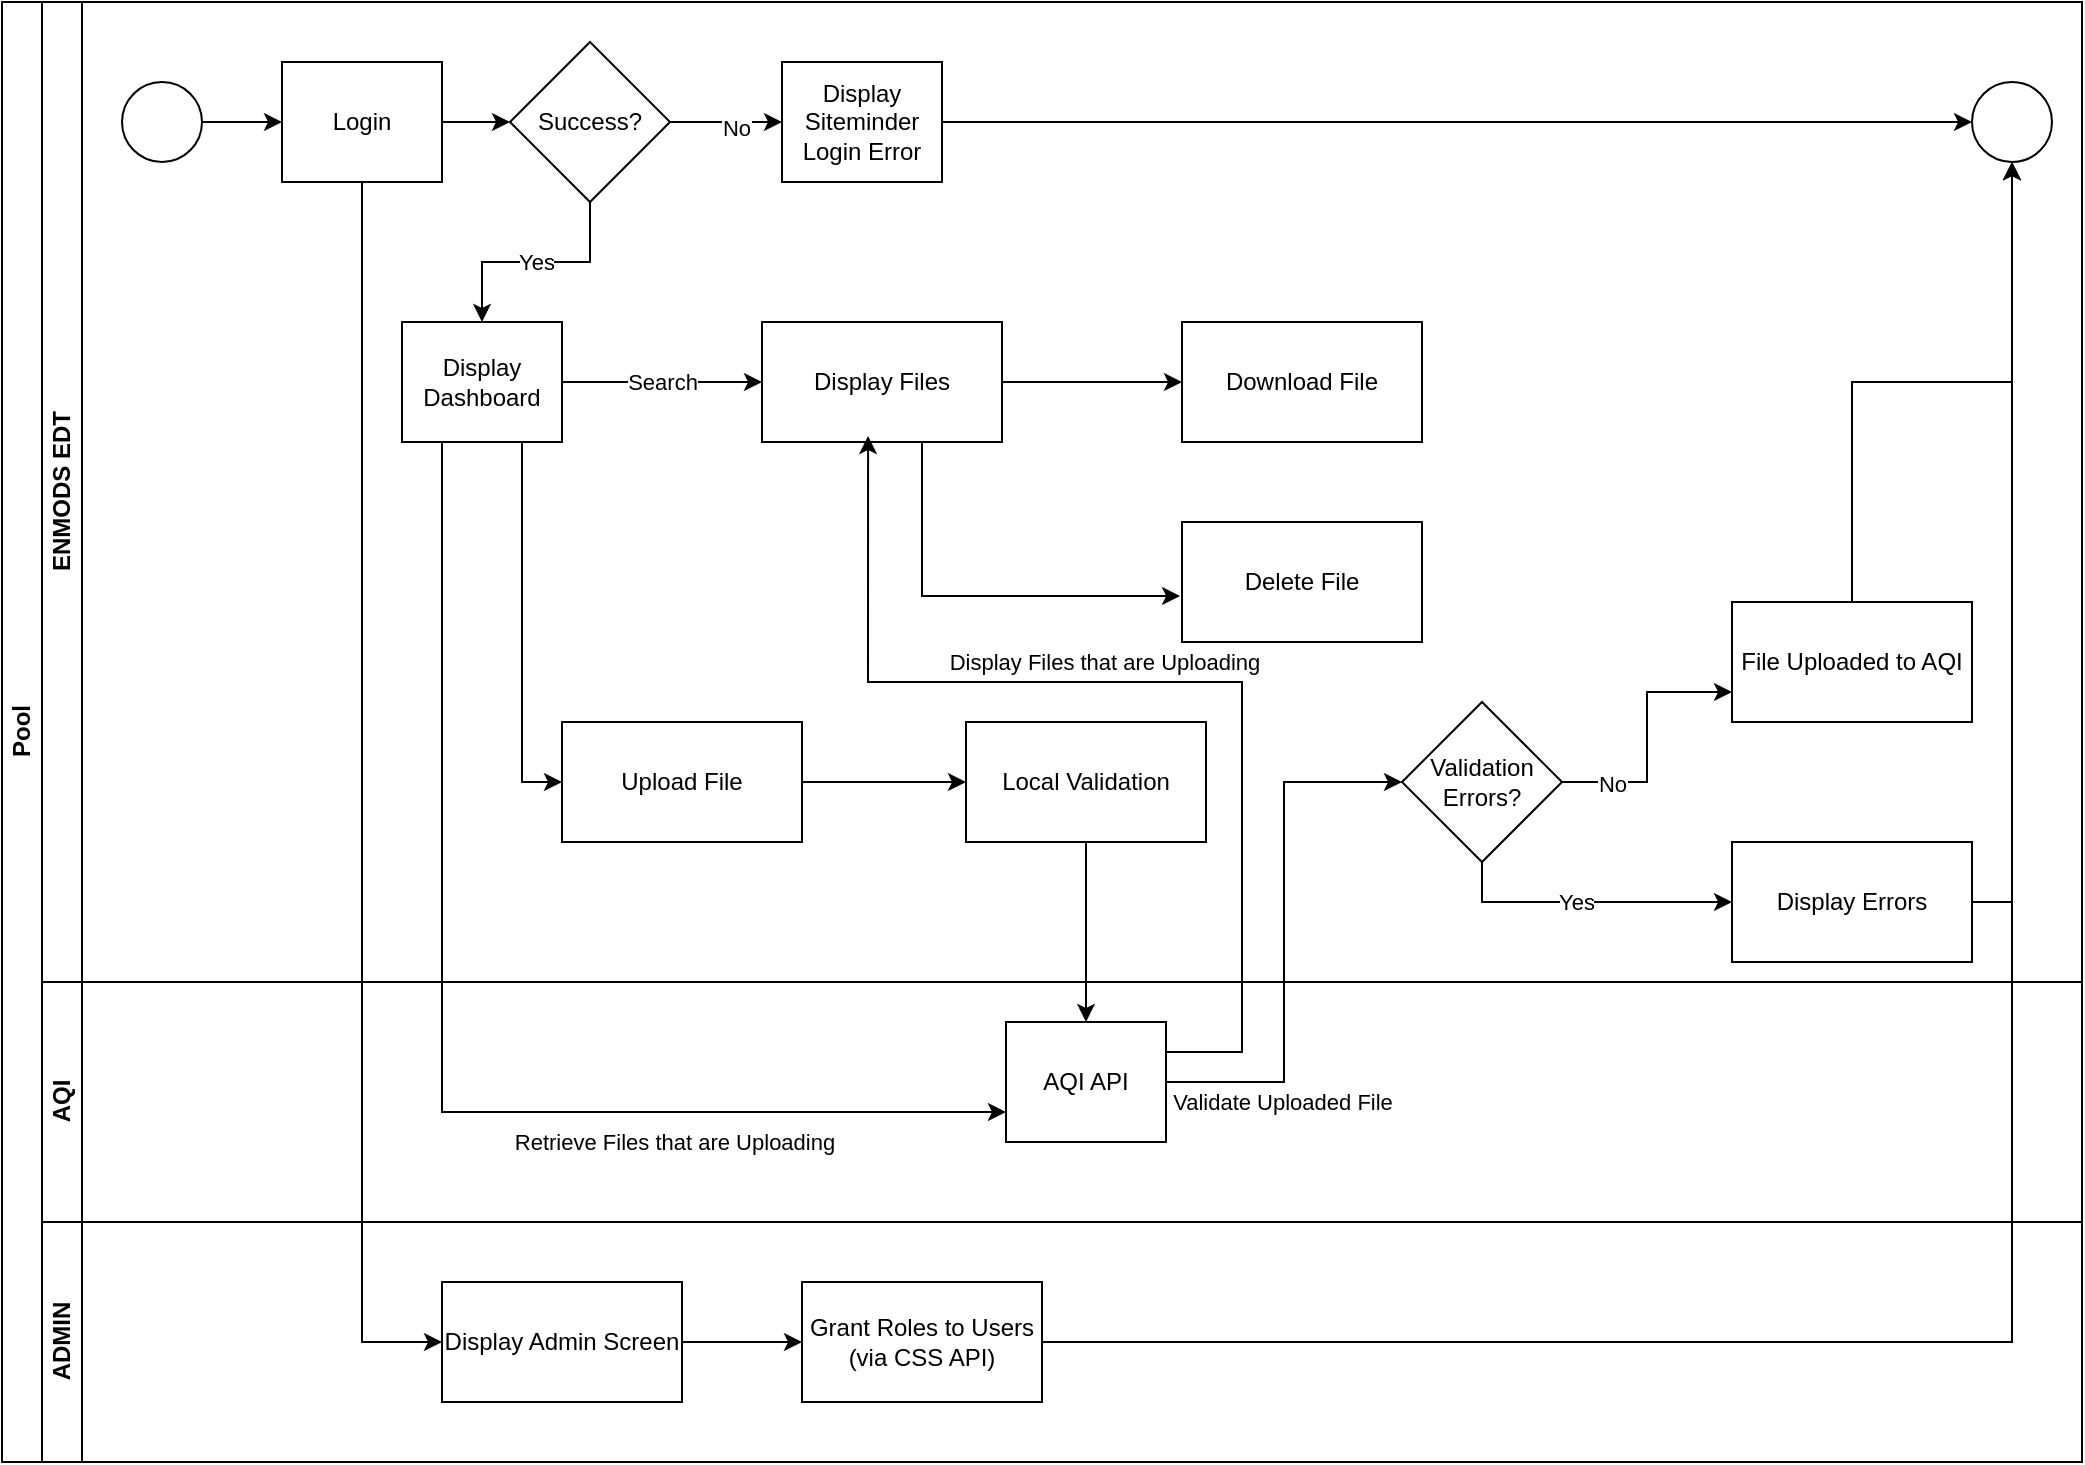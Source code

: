 <mxfile version="27.0.9">
  <diagram id="prtHgNgQTEPvFCAcTncT" name="Page-1">
    <mxGraphModel dx="2061" dy="749" grid="1" gridSize="10" guides="1" tooltips="1" connect="1" arrows="1" fold="1" page="1" pageScale="1" pageWidth="827" pageHeight="1169" math="0" shadow="0">
      <root>
        <mxCell id="0" />
        <mxCell id="1" parent="0" />
        <mxCell id="dNxyNK7c78bLwvsdeMH5-19" value="Pool" style="swimlane;html=1;childLayout=stackLayout;resizeParent=1;resizeParentMax=0;horizontal=0;startSize=20;horizontalStack=0;" parent="1" vertex="1">
          <mxGeometry x="-150" y="120" width="1040" height="730" as="geometry" />
        </mxCell>
        <mxCell id="dNxyNK7c78bLwvsdeMH5-20" value="ENMODS EDT" style="swimlane;html=1;startSize=20;horizontal=0;" parent="dNxyNK7c78bLwvsdeMH5-19" vertex="1">
          <mxGeometry x="20" width="1020" height="490" as="geometry" />
        </mxCell>
        <mxCell id="dNxyNK7c78bLwvsdeMH5-25" value="" style="edgeStyle=orthogonalEdgeStyle;rounded=0;orthogonalLoop=1;jettySize=auto;html=1;" parent="dNxyNK7c78bLwvsdeMH5-20" source="dNxyNK7c78bLwvsdeMH5-23" target="dNxyNK7c78bLwvsdeMH5-24" edge="1">
          <mxGeometry relative="1" as="geometry" />
        </mxCell>
        <mxCell id="dNxyNK7c78bLwvsdeMH5-23" value="" style="ellipse;whiteSpace=wrap;html=1;" parent="dNxyNK7c78bLwvsdeMH5-20" vertex="1">
          <mxGeometry x="40" y="40" width="40" height="40" as="geometry" />
        </mxCell>
        <mxCell id="ngB0BJkCK220iGVhnn4i-5" style="edgeStyle=orthogonalEdgeStyle;rounded=0;orthogonalLoop=1;jettySize=auto;html=1;entryX=0;entryY=0.5;entryDx=0;entryDy=0;" edge="1" parent="dNxyNK7c78bLwvsdeMH5-20" source="dNxyNK7c78bLwvsdeMH5-24" target="ngB0BJkCK220iGVhnn4i-1">
          <mxGeometry relative="1" as="geometry" />
        </mxCell>
        <mxCell id="dNxyNK7c78bLwvsdeMH5-24" value="Login" style="rounded=0;whiteSpace=wrap;html=1;fontFamily=Helvetica;fontSize=12;fontColor=#000000;align=center;" parent="dNxyNK7c78bLwvsdeMH5-20" vertex="1">
          <mxGeometry x="120" y="30" width="80" height="60" as="geometry" />
        </mxCell>
        <mxCell id="dNxyNK7c78bLwvsdeMH5-33" value="" style="edgeStyle=orthogonalEdgeStyle;rounded=0;orthogonalLoop=1;jettySize=auto;html=1;endArrow=classic;endFill=1;" parent="dNxyNK7c78bLwvsdeMH5-20" source="dNxyNK7c78bLwvsdeMH5-30" target="dNxyNK7c78bLwvsdeMH5-32" edge="1">
          <mxGeometry relative="1" as="geometry" />
        </mxCell>
        <mxCell id="dNxyNK7c78bLwvsdeMH5-30" value="Display Siteminder Login Error" style="rounded=0;whiteSpace=wrap;html=1;fontFamily=Helvetica;fontSize=12;fontColor=#000000;align=center;" parent="dNxyNK7c78bLwvsdeMH5-20" vertex="1">
          <mxGeometry x="370" y="30" width="80" height="60" as="geometry" />
        </mxCell>
        <mxCell id="dNxyNK7c78bLwvsdeMH5-32" value="" style="ellipse;whiteSpace=wrap;html=1;" parent="dNxyNK7c78bLwvsdeMH5-20" vertex="1">
          <mxGeometry x="965" y="40" width="40" height="40" as="geometry" />
        </mxCell>
        <mxCell id="ngB0BJkCK220iGVhnn4i-6" style="edgeStyle=orthogonalEdgeStyle;rounded=0;orthogonalLoop=1;jettySize=auto;html=1;entryX=0;entryY=0.5;entryDx=0;entryDy=0;" edge="1" parent="dNxyNK7c78bLwvsdeMH5-20" source="ngB0BJkCK220iGVhnn4i-1" target="dNxyNK7c78bLwvsdeMH5-30">
          <mxGeometry relative="1" as="geometry" />
        </mxCell>
        <mxCell id="ngB0BJkCK220iGVhnn4i-8" value="No" style="edgeLabel;html=1;align=center;verticalAlign=middle;resizable=0;points=[];" vertex="1" connectable="0" parent="ngB0BJkCK220iGVhnn4i-6">
          <mxGeometry x="0.179" y="-3" relative="1" as="geometry">
            <mxPoint as="offset" />
          </mxGeometry>
        </mxCell>
        <mxCell id="ngB0BJkCK220iGVhnn4i-7" value="Yes" style="edgeStyle=orthogonalEdgeStyle;rounded=0;orthogonalLoop=1;jettySize=auto;html=1;" edge="1" parent="dNxyNK7c78bLwvsdeMH5-20" source="ngB0BJkCK220iGVhnn4i-1" target="dNxyNK7c78bLwvsdeMH5-26">
          <mxGeometry relative="1" as="geometry" />
        </mxCell>
        <mxCell id="ngB0BJkCK220iGVhnn4i-1" value="Success?" style="rhombus;whiteSpace=wrap;html=1;" vertex="1" parent="dNxyNK7c78bLwvsdeMH5-20">
          <mxGeometry x="234" y="20" width="80" height="80" as="geometry" />
        </mxCell>
        <mxCell id="ngB0BJkCK220iGVhnn4i-10" value="Search" style="edgeStyle=orthogonalEdgeStyle;rounded=0;orthogonalLoop=1;jettySize=auto;html=1;entryX=0;entryY=0.5;entryDx=0;entryDy=0;" edge="1" parent="dNxyNK7c78bLwvsdeMH5-20" source="dNxyNK7c78bLwvsdeMH5-26" target="ngB0BJkCK220iGVhnn4i-9">
          <mxGeometry relative="1" as="geometry" />
        </mxCell>
        <mxCell id="ngB0BJkCK220iGVhnn4i-41" style="edgeStyle=orthogonalEdgeStyle;rounded=0;orthogonalLoop=1;jettySize=auto;html=1;exitX=0.75;exitY=1;exitDx=0;exitDy=0;entryX=0;entryY=0.5;entryDx=0;entryDy=0;" edge="1" parent="dNxyNK7c78bLwvsdeMH5-20" source="dNxyNK7c78bLwvsdeMH5-26" target="ngB0BJkCK220iGVhnn4i-17">
          <mxGeometry relative="1" as="geometry" />
        </mxCell>
        <mxCell id="dNxyNK7c78bLwvsdeMH5-26" value="Display Dashboard" style="rounded=0;whiteSpace=wrap;html=1;fontFamily=Helvetica;fontSize=12;fontColor=#000000;align=center;" parent="dNxyNK7c78bLwvsdeMH5-20" vertex="1">
          <mxGeometry x="180" y="160" width="80" height="60" as="geometry" />
        </mxCell>
        <mxCell id="ngB0BJkCK220iGVhnn4i-13" style="edgeStyle=orthogonalEdgeStyle;rounded=0;orthogonalLoop=1;jettySize=auto;html=1;entryX=0;entryY=0.5;entryDx=0;entryDy=0;" edge="1" parent="dNxyNK7c78bLwvsdeMH5-20" source="ngB0BJkCK220iGVhnn4i-9" target="ngB0BJkCK220iGVhnn4i-12">
          <mxGeometry relative="1" as="geometry" />
        </mxCell>
        <mxCell id="ngB0BJkCK220iGVhnn4i-9" value="Display Files" style="rounded=0;whiteSpace=wrap;html=1;" vertex="1" parent="dNxyNK7c78bLwvsdeMH5-20">
          <mxGeometry x="360" y="160" width="120" height="60" as="geometry" />
        </mxCell>
        <mxCell id="ngB0BJkCK220iGVhnn4i-11" value="Delete File" style="rounded=0;whiteSpace=wrap;html=1;" vertex="1" parent="dNxyNK7c78bLwvsdeMH5-20">
          <mxGeometry x="570" y="260" width="120" height="60" as="geometry" />
        </mxCell>
        <mxCell id="ngB0BJkCK220iGVhnn4i-12" value="Download File" style="rounded=0;whiteSpace=wrap;html=1;" vertex="1" parent="dNxyNK7c78bLwvsdeMH5-20">
          <mxGeometry x="570" y="160" width="120" height="60" as="geometry" />
        </mxCell>
        <mxCell id="ngB0BJkCK220iGVhnn4i-14" style="edgeStyle=orthogonalEdgeStyle;rounded=0;orthogonalLoop=1;jettySize=auto;html=1;entryX=-0.008;entryY=0.617;entryDx=0;entryDy=0;entryPerimeter=0;" edge="1" parent="dNxyNK7c78bLwvsdeMH5-20" source="ngB0BJkCK220iGVhnn4i-9" target="ngB0BJkCK220iGVhnn4i-11">
          <mxGeometry relative="1" as="geometry">
            <Array as="points">
              <mxPoint x="440" y="297" />
            </Array>
          </mxGeometry>
        </mxCell>
        <mxCell id="ngB0BJkCK220iGVhnn4i-30" value="" style="edgeStyle=orthogonalEdgeStyle;rounded=0;orthogonalLoop=1;jettySize=auto;html=1;" edge="1" parent="dNxyNK7c78bLwvsdeMH5-20" source="ngB0BJkCK220iGVhnn4i-17" target="ngB0BJkCK220iGVhnn4i-28">
          <mxGeometry relative="1" as="geometry" />
        </mxCell>
        <mxCell id="ngB0BJkCK220iGVhnn4i-17" value="Upload File" style="rounded=0;whiteSpace=wrap;html=1;" vertex="1" parent="dNxyNK7c78bLwvsdeMH5-20">
          <mxGeometry x="260" y="360" width="120" height="60" as="geometry" />
        </mxCell>
        <mxCell id="ngB0BJkCK220iGVhnn4i-24" style="edgeStyle=orthogonalEdgeStyle;rounded=0;orthogonalLoop=1;jettySize=auto;html=1;entryX=0;entryY=0.75;entryDx=0;entryDy=0;" edge="1" parent="dNxyNK7c78bLwvsdeMH5-20" source="ngB0BJkCK220iGVhnn4i-19" target="ngB0BJkCK220iGVhnn4i-23">
          <mxGeometry relative="1" as="geometry" />
        </mxCell>
        <mxCell id="ngB0BJkCK220iGVhnn4i-26" value="No" style="edgeLabel;html=1;align=center;verticalAlign=middle;resizable=0;points=[];" vertex="1" connectable="0" parent="ngB0BJkCK220iGVhnn4i-24">
          <mxGeometry x="-0.615" y="-1" relative="1" as="geometry">
            <mxPoint as="offset" />
          </mxGeometry>
        </mxCell>
        <mxCell id="ngB0BJkCK220iGVhnn4i-25" style="edgeStyle=orthogonalEdgeStyle;rounded=0;orthogonalLoop=1;jettySize=auto;html=1;" edge="1" parent="dNxyNK7c78bLwvsdeMH5-20" source="ngB0BJkCK220iGVhnn4i-19" target="ngB0BJkCK220iGVhnn4i-22">
          <mxGeometry relative="1" as="geometry">
            <Array as="points">
              <mxPoint x="720" y="450" />
            </Array>
          </mxGeometry>
        </mxCell>
        <mxCell id="ngB0BJkCK220iGVhnn4i-27" value="Yes" style="edgeLabel;html=1;align=center;verticalAlign=middle;resizable=0;points=[];" vertex="1" connectable="0" parent="ngB0BJkCK220iGVhnn4i-25">
          <mxGeometry x="-0.078" relative="1" as="geometry">
            <mxPoint as="offset" />
          </mxGeometry>
        </mxCell>
        <mxCell id="ngB0BJkCK220iGVhnn4i-19" value="Validation Errors?" style="rhombus;whiteSpace=wrap;html=1;" vertex="1" parent="dNxyNK7c78bLwvsdeMH5-20">
          <mxGeometry x="680" y="350" width="80" height="80" as="geometry" />
        </mxCell>
        <mxCell id="ngB0BJkCK220iGVhnn4i-44" style="edgeStyle=orthogonalEdgeStyle;rounded=0;orthogonalLoop=1;jettySize=auto;html=1;entryX=0.5;entryY=1;entryDx=0;entryDy=0;" edge="1" parent="dNxyNK7c78bLwvsdeMH5-20" source="ngB0BJkCK220iGVhnn4i-22" target="dNxyNK7c78bLwvsdeMH5-32">
          <mxGeometry relative="1" as="geometry">
            <Array as="points">
              <mxPoint x="985" y="450" />
            </Array>
          </mxGeometry>
        </mxCell>
        <mxCell id="ngB0BJkCK220iGVhnn4i-22" value="Display Errors" style="rounded=0;whiteSpace=wrap;html=1;" vertex="1" parent="dNxyNK7c78bLwvsdeMH5-20">
          <mxGeometry x="845" y="420" width="120" height="60" as="geometry" />
        </mxCell>
        <mxCell id="ngB0BJkCK220iGVhnn4i-43" style="edgeStyle=orthogonalEdgeStyle;rounded=0;orthogonalLoop=1;jettySize=auto;html=1;" edge="1" parent="dNxyNK7c78bLwvsdeMH5-20" source="ngB0BJkCK220iGVhnn4i-23" target="dNxyNK7c78bLwvsdeMH5-32">
          <mxGeometry relative="1" as="geometry" />
        </mxCell>
        <mxCell id="ngB0BJkCK220iGVhnn4i-23" value="File Uploaded to AQI" style="rounded=0;whiteSpace=wrap;html=1;" vertex="1" parent="dNxyNK7c78bLwvsdeMH5-20">
          <mxGeometry x="845" y="300" width="120" height="60" as="geometry" />
        </mxCell>
        <mxCell id="ngB0BJkCK220iGVhnn4i-28" value="Local Validation" style="rounded=0;whiteSpace=wrap;html=1;" vertex="1" parent="dNxyNK7c78bLwvsdeMH5-20">
          <mxGeometry x="462" y="360" width="120" height="60" as="geometry" />
        </mxCell>
        <mxCell id="dNxyNK7c78bLwvsdeMH5-22" value="AQI" style="swimlane;html=1;startSize=20;horizontal=0;" parent="dNxyNK7c78bLwvsdeMH5-19" vertex="1">
          <mxGeometry x="20" y="490" width="1020" height="120" as="geometry" />
        </mxCell>
        <mxCell id="dNxyNK7c78bLwvsdeMH5-34" value="AQI API" style="rounded=0;whiteSpace=wrap;html=1;fontFamily=Helvetica;fontSize=12;fontColor=#000000;align=center;" parent="dNxyNK7c78bLwvsdeMH5-22" vertex="1">
          <mxGeometry x="482" y="20" width="80" height="60" as="geometry" />
        </mxCell>
        <mxCell id="dNxyNK7c78bLwvsdeMH5-21" value="ADMIN" style="swimlane;html=1;startSize=20;horizontal=0;" parent="dNxyNK7c78bLwvsdeMH5-19" vertex="1">
          <mxGeometry x="20" y="610" width="1020" height="120" as="geometry" />
        </mxCell>
        <mxCell id="ngB0BJkCK220iGVhnn4i-48" style="edgeStyle=orthogonalEdgeStyle;rounded=0;orthogonalLoop=1;jettySize=auto;html=1;entryX=0;entryY=0.5;entryDx=0;entryDy=0;" edge="1" parent="dNxyNK7c78bLwvsdeMH5-21" source="ngB0BJkCK220iGVhnn4i-45" target="ngB0BJkCK220iGVhnn4i-47">
          <mxGeometry relative="1" as="geometry" />
        </mxCell>
        <mxCell id="ngB0BJkCK220iGVhnn4i-45" value="Display Admin Screen" style="rounded=0;whiteSpace=wrap;html=1;" vertex="1" parent="dNxyNK7c78bLwvsdeMH5-21">
          <mxGeometry x="200" y="30" width="120" height="60" as="geometry" />
        </mxCell>
        <mxCell id="ngB0BJkCK220iGVhnn4i-47" value="Grant Roles to Users (via CSS API)" style="rounded=0;whiteSpace=wrap;html=1;" vertex="1" parent="dNxyNK7c78bLwvsdeMH5-21">
          <mxGeometry x="380" y="30" width="120" height="60" as="geometry" />
        </mxCell>
        <mxCell id="ngB0BJkCK220iGVhnn4i-33" style="edgeStyle=orthogonalEdgeStyle;rounded=0;orthogonalLoop=1;jettySize=auto;html=1;exitX=0.25;exitY=1;exitDx=0;exitDy=0;entryX=0;entryY=0.75;entryDx=0;entryDy=0;" edge="1" parent="dNxyNK7c78bLwvsdeMH5-19" source="dNxyNK7c78bLwvsdeMH5-26" target="dNxyNK7c78bLwvsdeMH5-34">
          <mxGeometry relative="1" as="geometry" />
        </mxCell>
        <mxCell id="ngB0BJkCK220iGVhnn4i-34" value="Retrieve Files that are Uploading" style="edgeLabel;html=1;align=center;verticalAlign=middle;resizable=0;points=[];" vertex="1" connectable="0" parent="ngB0BJkCK220iGVhnn4i-33">
          <mxGeometry x="0.443" y="2" relative="1" as="geometry">
            <mxPoint x="6" y="17" as="offset" />
          </mxGeometry>
        </mxCell>
        <mxCell id="ngB0BJkCK220iGVhnn4i-38" value="Validate Uploaded File" style="edgeStyle=orthogonalEdgeStyle;rounded=0;orthogonalLoop=1;jettySize=auto;html=1;entryX=0;entryY=0.5;entryDx=0;entryDy=0;" edge="1" parent="dNxyNK7c78bLwvsdeMH5-19" source="dNxyNK7c78bLwvsdeMH5-34" target="ngB0BJkCK220iGVhnn4i-19">
          <mxGeometry x="-0.567" y="-10" relative="1" as="geometry">
            <mxPoint as="offset" />
          </mxGeometry>
        </mxCell>
        <mxCell id="ngB0BJkCK220iGVhnn4i-39" value="" style="edgeStyle=orthogonalEdgeStyle;rounded=0;orthogonalLoop=1;jettySize=auto;html=1;" edge="1" parent="dNxyNK7c78bLwvsdeMH5-19" source="ngB0BJkCK220iGVhnn4i-28" target="dNxyNK7c78bLwvsdeMH5-34">
          <mxGeometry relative="1" as="geometry" />
        </mxCell>
        <mxCell id="ngB0BJkCK220iGVhnn4i-40" style="edgeStyle=orthogonalEdgeStyle;rounded=0;orthogonalLoop=1;jettySize=auto;html=1;exitX=1;exitY=0.25;exitDx=0;exitDy=0;entryX=0.442;entryY=0.95;entryDx=0;entryDy=0;entryPerimeter=0;" edge="1" parent="dNxyNK7c78bLwvsdeMH5-19" source="dNxyNK7c78bLwvsdeMH5-34" target="ngB0BJkCK220iGVhnn4i-9">
          <mxGeometry relative="1" as="geometry">
            <Array as="points">
              <mxPoint x="620" y="525" />
              <mxPoint x="620" y="340" />
              <mxPoint x="433" y="340" />
            </Array>
          </mxGeometry>
        </mxCell>
        <mxCell id="ngB0BJkCK220iGVhnn4i-42" value="Display Files that are Uploading" style="edgeLabel;html=1;align=center;verticalAlign=middle;resizable=0;points=[];" vertex="1" connectable="0" parent="ngB0BJkCK220iGVhnn4i-40">
          <mxGeometry x="0.096" y="2" relative="1" as="geometry">
            <mxPoint y="-12" as="offset" />
          </mxGeometry>
        </mxCell>
        <mxCell id="ngB0BJkCK220iGVhnn4i-46" style="edgeStyle=orthogonalEdgeStyle;rounded=0;orthogonalLoop=1;jettySize=auto;html=1;entryX=0;entryY=0.5;entryDx=0;entryDy=0;" edge="1" parent="dNxyNK7c78bLwvsdeMH5-19" source="dNxyNK7c78bLwvsdeMH5-24" target="ngB0BJkCK220iGVhnn4i-45">
          <mxGeometry relative="1" as="geometry" />
        </mxCell>
        <mxCell id="ngB0BJkCK220iGVhnn4i-49" style="edgeStyle=orthogonalEdgeStyle;rounded=0;orthogonalLoop=1;jettySize=auto;html=1;entryX=0.5;entryY=1;entryDx=0;entryDy=0;" edge="1" parent="dNxyNK7c78bLwvsdeMH5-19" source="ngB0BJkCK220iGVhnn4i-47" target="dNxyNK7c78bLwvsdeMH5-32">
          <mxGeometry relative="1" as="geometry" />
        </mxCell>
      </root>
    </mxGraphModel>
  </diagram>
</mxfile>
